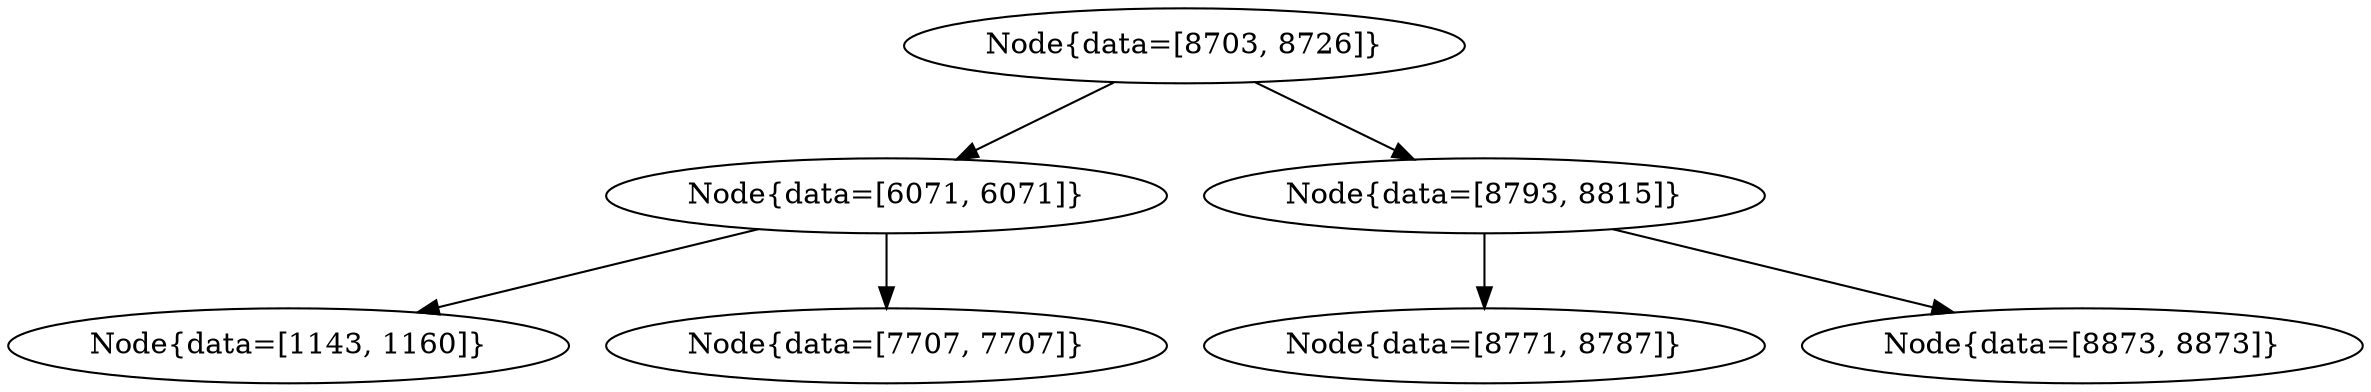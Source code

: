 digraph G{
604225989 [label="Node{data=[8703, 8726]}"]
604225989 -> 146357384
146357384 [label="Node{data=[6071, 6071]}"]
146357384 -> 1653474307
1653474307 [label="Node{data=[1143, 1160]}"]
146357384 -> 980462805
980462805 [label="Node{data=[7707, 7707]}"]
604225989 -> 4677559
4677559 [label="Node{data=[8793, 8815]}"]
4677559 -> 1104899659
1104899659 [label="Node{data=[8771, 8787]}"]
4677559 -> 1399313519
1399313519 [label="Node{data=[8873, 8873]}"]
}